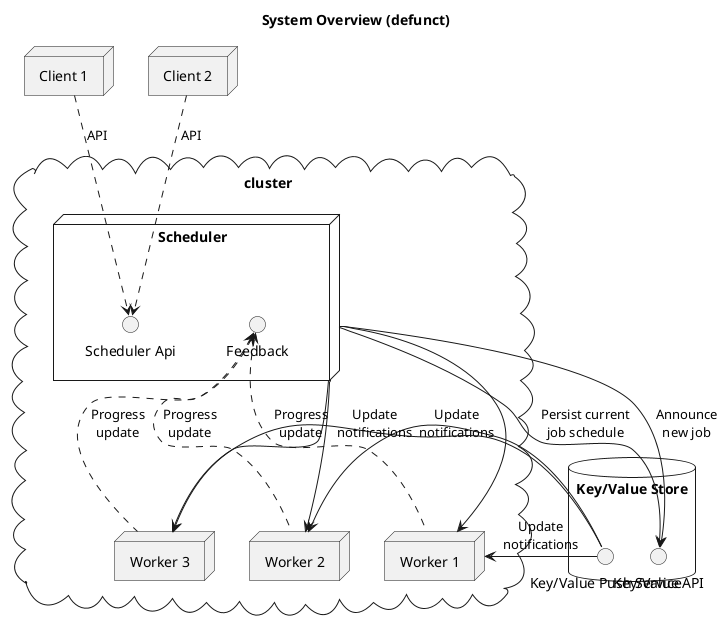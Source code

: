 @startuml

title System Overview (defunct)

node "Client 1" as C1
node "Client 2" as C2

cloud "cluster" {
  node Scheduler as M {
    interface Feedback
    interface "Scheduler Api" as iface_SchedApi
  }
  node "Worker 1" as S1
  node "Worker 2" as S2
  node "Worker 3" as S3

  M --> S1
  M --> S2
  M --> S3

  S1 .up.> Feedback : "Progress\nupdate"
  S2 .up.> Feedback : "Progress\nupdate"
  S3 .up.> Feedback : "Progress\nupdate"
}

database "Key/Value Store" {
  interface "Key/Value Push Service" as iface_StorePush
  interface "Key/Value API" as iface_StoreApi
}

S1 <- iface_StorePush : "Update\nnotifications"
S2 <- iface_StorePush : "Update\nnotifications"
S3 <- iface_StorePush : "Update\nnotifications"

M -> iface_StoreApi : "Persist current\njob schedule"
M -> iface_StoreApi : "Announce\nnew job"

C1 .down.> iface_SchedApi : "API"
C2 .down.> iface_SchedApi : "API"

@enduml

